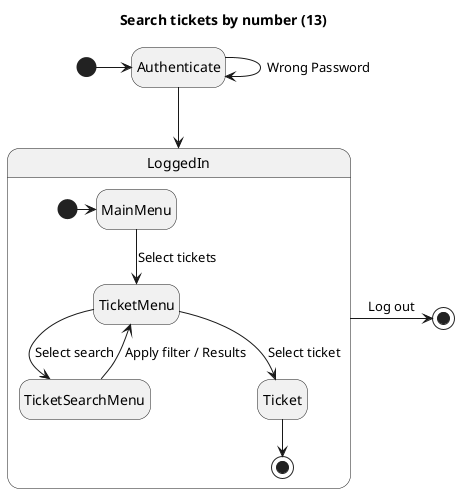 @startuml

title Search tickets by number (13)

hide empty description

[*] -> Authenticate
Authenticate --> Authenticate: Wrong Password
Authenticate --> LoggedIn

state LoggedIn{
    
    [*] -> MainMenu
    MainMenu --> TicketMenu : Select tickets
    TicketMenu --> TicketSearchMenu : Select search
    TicketSearchMenu --> TicketMenu : Apply filter / Results
    TicketMenu --> Ticket : Select ticket
    Ticket --> [*]

}

LoggedIn -> [*] : Log out

@enduml